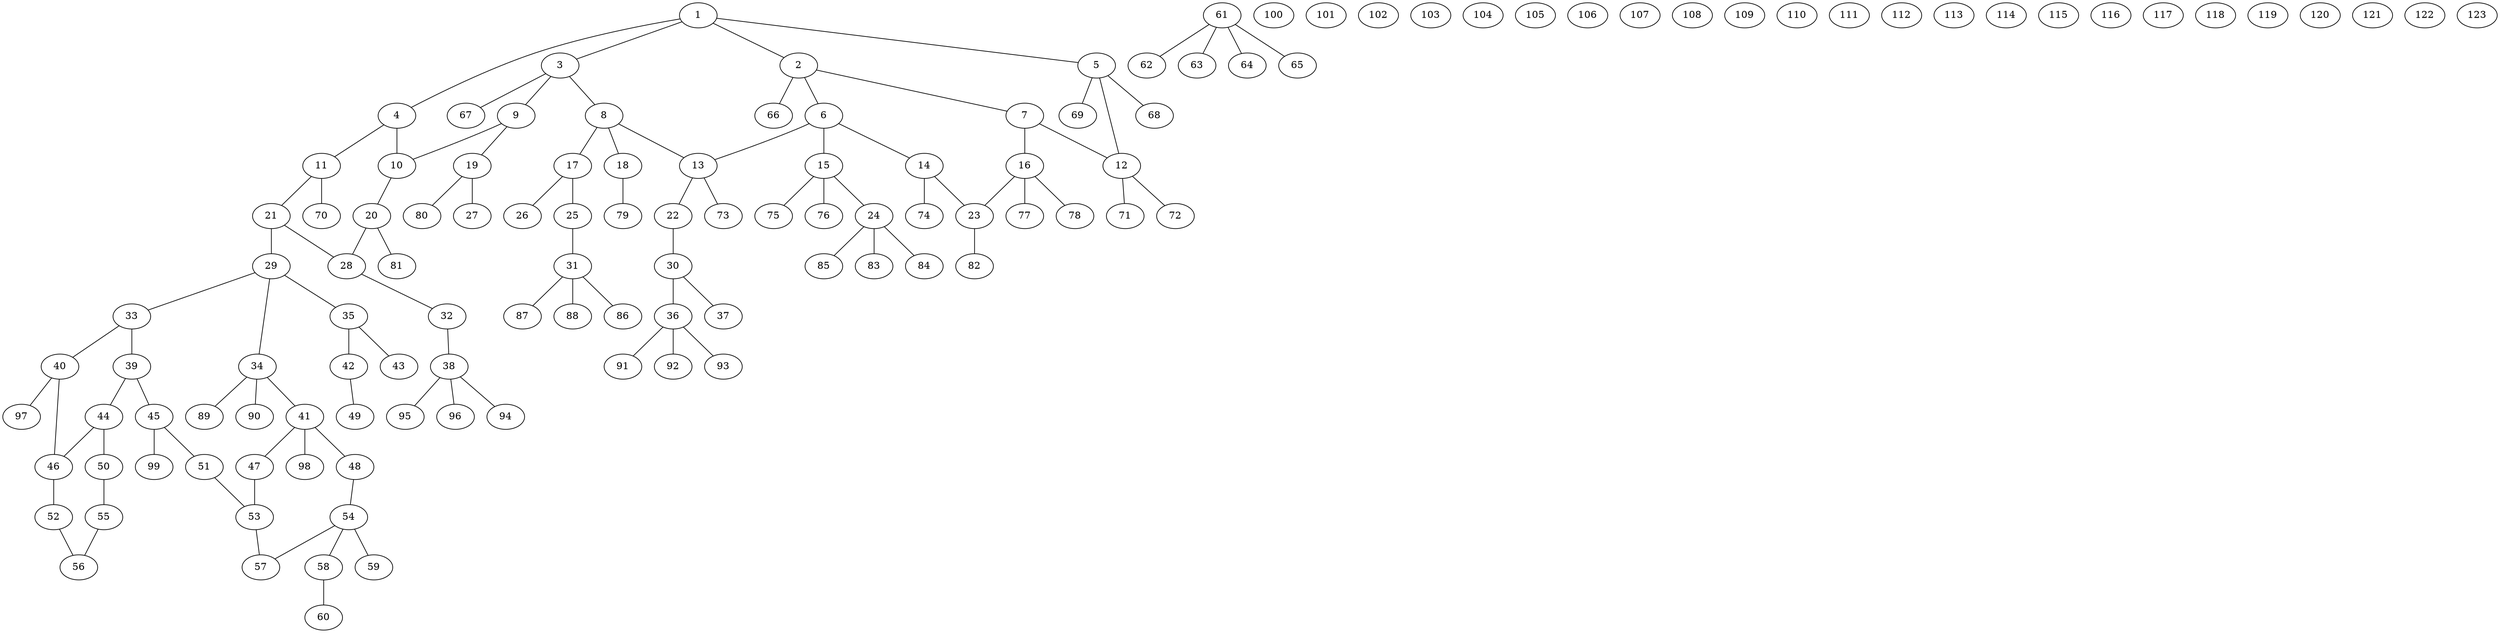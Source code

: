 graph molecule_4209 {
	1	 [chem=C];
	2	 [chem=C];
	1 -- 2	 [valence=1];
	3	 [chem=C];
	1 -- 3	 [valence=1];
	4	 [chem=C];
	1 -- 4	 [valence=1];
	5	 [chem=C];
	1 -- 5	 [valence=1];
	6	 [chem=C];
	2 -- 6	 [valence=1];
	7	 [chem=N];
	2 -- 7	 [valence=1];
	66	 [chem=H];
	2 -- 66	 [valence=1];
	8	 [chem=C];
	3 -- 8	 [valence=1];
	9	 [chem=N];
	3 -- 9	 [valence=1];
	67	 [chem=H];
	3 -- 67	 [valence=1];
	10	 [chem=C];
	4 -- 10	 [valence=2];
	11	 [chem=C];
	4 -- 11	 [valence=1];
	12	 [chem=C];
	5 -- 12	 [valence=1];
	68	 [chem=H];
	5 -- 68	 [valence=1];
	69	 [chem=H];
	5 -- 69	 [valence=1];
	13	 [chem=C];
	6 -- 13	 [valence=1];
	14	 [chem=C];
	6 -- 14	 [valence=1];
	15	 [chem=C];
	6 -- 15	 [valence=1];
	7 -- 12	 [valence=1];
	16	 [chem=C];
	7 -- 16	 [valence=1];
	8 -- 13	 [valence=1];
	17	 [chem=C];
	8 -- 17	 [valence=1];
	18	 [chem=O];
	8 -- 18	 [valence=1];
	9 -- 10	 [valence=1];
	19	 [chem=C];
	9 -- 19	 [valence=1];
	20	 [chem=C];
	10 -- 20	 [valence=1];
	21	 [chem=C];
	11 -- 21	 [valence=2];
	70	 [chem=H];
	11 -- 70	 [valence=1];
	71	 [chem=H];
	12 -- 71	 [valence=1];
	72	 [chem=H];
	12 -- 72	 [valence=1];
	22	 [chem=O];
	13 -- 22	 [valence=1];
	73	 [chem=H];
	13 -- 73	 [valence=1];
	23	 [chem=C];
	14 -- 23	 [valence=2];
	74	 [chem=H];
	14 -- 74	 [valence=1];
	24	 [chem=C];
	15 -- 24	 [valence=1];
	75	 [chem=H];
	15 -- 75	 [valence=1];
	76	 [chem=H];
	15 -- 76	 [valence=1];
	16 -- 23	 [valence=1];
	77	 [chem=H];
	16 -- 77	 [valence=1];
	78	 [chem=H];
	16 -- 78	 [valence=1];
	25	 [chem=O];
	17 -- 25	 [valence=1];
	26	 [chem=O];
	17 -- 26	 [valence=2];
	79	 [chem=H];
	18 -- 79	 [valence=1];
	27	 [chem=O];
	19 -- 27	 [valence=2];
	80	 [chem=H];
	19 -- 80	 [valence=1];
	28	 [chem=C];
	20 -- 28	 [valence=2];
	81	 [chem=H];
	20 -- 81	 [valence=1];
	21 -- 28	 [valence=1];
	29	 [chem=C];
	21 -- 29	 [valence=1];
	30	 [chem=C];
	22 -- 30	 [valence=1];
	82	 [chem=H];
	23 -- 82	 [valence=1];
	83	 [chem=H];
	24 -- 83	 [valence=1];
	84	 [chem=H];
	24 -- 84	 [valence=1];
	85	 [chem=H];
	24 -- 85	 [valence=1];
	31	 [chem=C];
	25 -- 31	 [valence=1];
	32	 [chem=O];
	28 -- 32	 [valence=1];
	33	 [chem=C];
	29 -- 33	 [valence=1];
	34	 [chem=C];
	29 -- 34	 [valence=1];
	35	 [chem=C];
	29 -- 35	 [valence=1];
	36	 [chem=C];
	30 -- 36	 [valence=1];
	37	 [chem=O];
	30 -- 37	 [valence=2];
	86	 [chem=H];
	31 -- 86	 [valence=1];
	87	 [chem=H];
	31 -- 87	 [valence=1];
	88	 [chem=H];
	31 -- 88	 [valence=1];
	38	 [chem=C];
	32 -- 38	 [valence=1];
	39	 [chem=C];
	33 -- 39	 [valence=2];
	40	 [chem=N];
	33 -- 40	 [valence=1];
	41	 [chem=C];
	34 -- 41	 [valence=1];
	89	 [chem=H];
	34 -- 89	 [valence=1];
	90	 [chem=H];
	34 -- 90	 [valence=1];
	42	 [chem=O];
	35 -- 42	 [valence=1];
	43	 [chem=O];
	35 -- 43	 [valence=2];
	91	 [chem=H];
	36 -- 91	 [valence=1];
	92	 [chem=H];
	36 -- 92	 [valence=1];
	93	 [chem=H];
	36 -- 93	 [valence=1];
	94	 [chem=H];
	38 -- 94	 [valence=1];
	95	 [chem=H];
	38 -- 95	 [valence=1];
	96	 [chem=H];
	38 -- 96	 [valence=1];
	44	 [chem=C];
	39 -- 44	 [valence=1];
	45	 [chem=C];
	39 -- 45	 [valence=1];
	46	 [chem=C];
	40 -- 46	 [valence=1];
	97	 [chem=H];
	40 -- 97	 [valence=1];
	47	 [chem=C];
	41 -- 47	 [valence=1];
	48	 [chem=C];
	41 -- 48	 [valence=1];
	98	 [chem=H];
	41 -- 98	 [valence=1];
	49	 [chem=C];
	42 -- 49	 [valence=1];
	44 -- 46	 [valence=2];
	50	 [chem=C];
	44 -- 50	 [valence=1];
	51	 [chem=C];
	45 -- 51	 [valence=1];
	99	 [chem=H];
	45 -- 99	 [valence=1];
	52	 [chem=C];
	46 -- 52	 [valence=1];
	53	 [chem=N];
	47 -- 53	 [valence=1];
	54	 [chem=C];
	48 -- 54	 [valence=1];
	55	 [chem=C];
	50 -- 55	 [valence=2];
	51 -- 53	 [valence=1];
	56	 [chem=C];
	52 -- 56	 [valence=2];
	57	 [chem=C];
	53 -- 57	 [valence=1];
	54 -- 57	 [valence=1];
	58	 [chem=C];
	54 -- 58	 [valence=1];
	59	 [chem=O];
	54 -- 59	 [valence=1];
	55 -- 56	 [valence=1];
	60	 [chem=C];
	58 -- 60	 [valence=1];
	61	 [chem=S];
	62	 [chem=O];
	61 -- 62	 [valence=1];
	63	 [chem=O];
	61 -- 63	 [valence=1];
	64	 [chem=O];
	61 -- 64	 [valence=2];
	65	 [chem=O];
	61 -- 65	 [valence=2];
	100	 [chem=H];
	101	 [chem=H];
	102	 [chem=H];
	103	 [chem=H];
	104	 [chem=H];
	105	 [chem=H];
	106	 [chem=H];
	107	 [chem=H];
	108	 [chem=H];
	109	 [chem=H];
	110	 [chem=H];
	111	 [chem=H];
	112	 [chem=H];
	113	 [chem=H];
	114	 [chem=H];
	115	 [chem=H];
	116	 [chem=H];
	117	 [chem=H];
	118	 [chem=H];
	119	 [chem=H];
	120	 [chem=H];
	121	 [chem=H];
	122	 [chem=H];
	123	 [chem=H];
}
